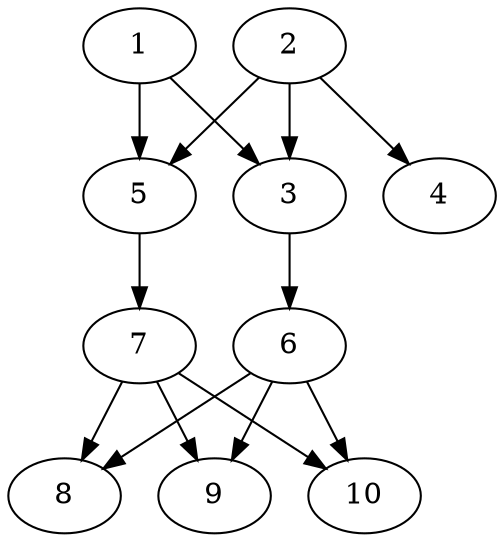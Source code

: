 // DAG automatically generated by daggen at Thu Oct  3 13:58:05 2019
// ./daggen --dot -n 10 --ccr 0.5 --fat 0.5 --regular 0.5 --density 0.9 --mindata 5242880 --maxdata 52428800 
digraph G {
  1 [size="82132992", alpha="0.01", expect_size="41066496"] 
  1 -> 3 [size ="41066496"]
  1 -> 5 [size ="41066496"]
  2 [size="91191296", alpha="0.13", expect_size="45595648"] 
  2 -> 3 [size ="45595648"]
  2 -> 4 [size ="45595648"]
  2 -> 5 [size ="45595648"]
  3 [size="45547520", alpha="0.08", expect_size="22773760"] 
  3 -> 6 [size ="22773760"]
  4 [size="12505088", alpha="0.02", expect_size="6252544"] 
  5 [size="21233664", alpha="0.11", expect_size="10616832"] 
  5 -> 7 [size ="10616832"]
  6 [size="50821120", alpha="0.05", expect_size="25410560"] 
  6 -> 8 [size ="25410560"]
  6 -> 9 [size ="25410560"]
  6 -> 10 [size ="25410560"]
  7 [size="29480960", alpha="0.02", expect_size="14740480"] 
  7 -> 8 [size ="14740480"]
  7 -> 9 [size ="14740480"]
  7 -> 10 [size ="14740480"]
  8 [size="54908928", alpha="0.01", expect_size="27454464"] 
  9 [size="65277952", alpha="0.19", expect_size="32638976"] 
  10 [size="101197824", alpha="0.07", expect_size="50598912"] 
}
